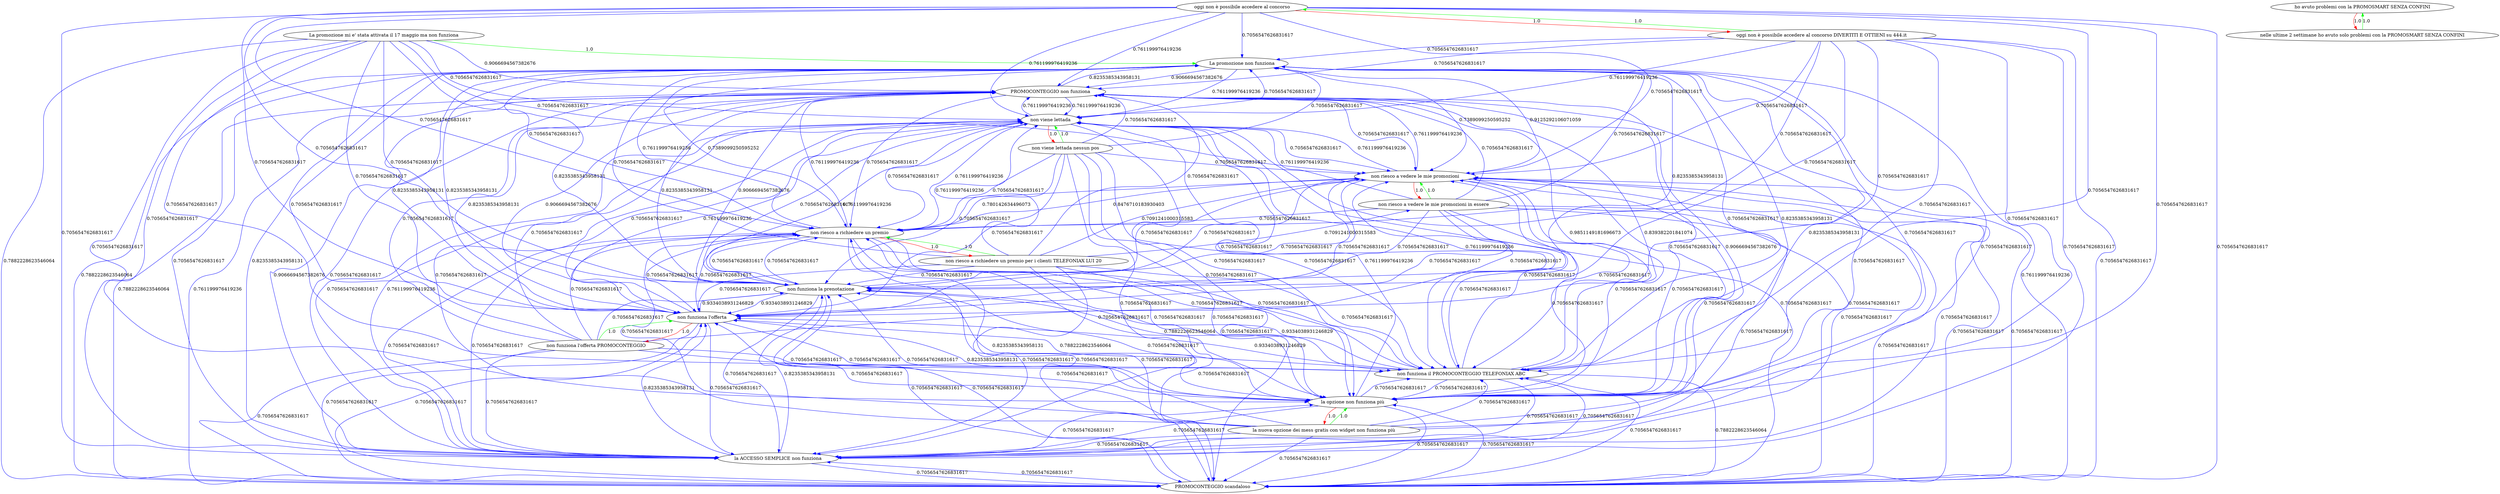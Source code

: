 digraph rawGraph {
"La promozione non funziona";"La promozione mi e' stata attivata il 17 maggio ma non funziona";"PROMOCONTEGGIO non funziona";"PROMOCONTEGGIO scandaloso";"la ACCESSO SEMPLICE non funziona";"la opzione non funziona più";"la nuova opzione dei mess gratis con widget non funziona più";"ho avuto problemi con la PROMOSMART SENZA CONFINI";"nelle ultime 2 settimane ho avuto solo problemi con la PROMOSMART SENZA CONFINI";"non funziona il PROMOCONTEGGIO TELEFONIAX ABC";"non funziona l'offerta";"non funziona l'offerta PROMOCONTEGGIO";"non funziona la prenotazione";"non riesco a richiedere un premio";"non riesco a richiedere un premio per i clienti TELEFONIAX LUI 20";"non riesco a vedere le mie promozioni";"non riesco a vedere le mie promozioni in essere";"non viene lettada";"non viene lettada nessun pos";"oggi non è possibile accedere al concorso";"oggi non è possibile accedere al concorso DIVERTITI E OTTIENI su 444.it";"La promozione mi e' stata attivata il 17 maggio ma non funziona" -> "La promozione non funziona" [label=1.0] [color=green]
"PROMOCONTEGGIO non funziona" -> "La promozione non funziona" [label=0.8235385343958131] [color=blue]
"La promozione non funziona" -> "PROMOCONTEGGIO non funziona" [label=0.9066694567382676] [color=blue]
"La promozione mi e' stata attivata il 17 maggio ma non funziona" -> "PROMOCONTEGGIO non funziona" [label=0.9066694567382676] [color=blue]
"PROMOCONTEGGIO scandaloso" -> "PROMOCONTEGGIO non funziona" [label=0.761199976419236] [color=blue]
"PROMOCONTEGGIO non funziona" -> "PROMOCONTEGGIO scandaloso" [label=0.7882228623546064] [color=blue]
"La promozione non funziona" -> "PROMOCONTEGGIO scandaloso" [label=0.7882228623546064] [color=blue]
"La promozione mi e' stata attivata il 17 maggio ma non funziona" -> "PROMOCONTEGGIO scandaloso" [label=0.7882228623546064] [color=blue]
"PROMOCONTEGGIO scandaloso" -> "La promozione non funziona" [label=0.761199976419236] [color=blue]
"la ACCESSO SEMPLICE non funziona" -> "PROMOCONTEGGIO non funziona" [label=0.9066694567382676] [color=blue]
"PROMOCONTEGGIO non funziona" -> "la ACCESSO SEMPLICE non funziona" [label=0.7056547626831617] [color=blue]
"La promozione non funziona" -> "la ACCESSO SEMPLICE non funziona" [label=0.7056547626831617] [color=blue]
"la ACCESSO SEMPLICE non funziona" -> "La promozione non funziona" [label=0.8235385343958131] [color=blue]
"La promozione mi e' stata attivata il 17 maggio ma non funziona" -> "la ACCESSO SEMPLICE non funziona" [label=0.7056547626831617] [color=blue]
"PROMOCONTEGGIO scandaloso" -> "la ACCESSO SEMPLICE non funziona" [label=0.7056547626831617] [color=blue]
"la ACCESSO SEMPLICE non funziona" -> "PROMOCONTEGGIO scandaloso" [label=0.7056547626831617] [color=blue]
"la nuova opzione dei mess gratis con widget non funziona più" -> "la opzione non funziona più" [label=1.0] [color=green]
"la opzione non funziona più" -> "la nuova opzione dei mess gratis con widget non funziona più" [label=1.0] [color=red]
"la ACCESSO SEMPLICE non funziona" -> "la opzione non funziona più" [label=0.7056547626831617] [color=blue]
"la opzione non funziona più" -> "la ACCESSO SEMPLICE non funziona" [label=0.7056547626831617] [color=blue]
"la opzione non funziona più" -> "PROMOCONTEGGIO non funziona" [label=0.9066694567382676] [color=blue]
"PROMOCONTEGGIO non funziona" -> "la opzione non funziona più" [label=0.7056547626831617] [color=blue]
"la opzione non funziona più" -> "La promozione non funziona" [label=0.8235385343958131] [color=blue]
"La promozione non funziona" -> "la opzione non funziona più" [label=0.7056547626831617] [color=blue]
"La promozione mi e' stata attivata il 17 maggio ma non funziona" -> "la opzione non funziona più" [label=0.7056547626831617] [color=blue]
"PROMOCONTEGGIO scandaloso" -> "la opzione non funziona più" [label=0.7056547626831617] [color=blue]
"la opzione non funziona più" -> "PROMOCONTEGGIO scandaloso" [label=0.7056547626831617] [color=blue]
"la nuova opzione dei mess gratis con widget non funziona più" -> "la ACCESSO SEMPLICE non funziona" [label=0.7056547626831617] [color=blue]
"la nuova opzione dei mess gratis con widget non funziona più" -> "PROMOCONTEGGIO scandaloso" [label=0.7056547626831617] [color=blue]
"la nuova opzione dei mess gratis con widget non funziona più" -> "PROMOCONTEGGIO non funziona" [label=0.7056547626831617] [color=blue]
"la nuova opzione dei mess gratis con widget non funziona più" -> "La promozione non funziona" [label=0.7056547626831617] [color=blue]
"nelle ultime 2 settimane ho avuto solo problemi con la PROMOSMART SENZA CONFINI" -> "ho avuto problemi con la PROMOSMART SENZA CONFINI" [label=1.0] [color=green]
"ho avuto problemi con la PROMOSMART SENZA CONFINI" -> "nelle ultime 2 settimane ho avuto solo problemi con la PROMOSMART SENZA CONFINI" [label=1.0] [color=red]
"non funziona il PROMOCONTEGGIO TELEFONIAX ABC" -> "la ACCESSO SEMPLICE non funziona" [label=0.7056547626831617] [color=blue]
"non funziona il PROMOCONTEGGIO TELEFONIAX ABC" -> "PROMOCONTEGGIO scandaloso" [label=0.7882228623546064] [color=blue]
"non funziona il PROMOCONTEGGIO TELEFONIAX ABC" -> "PROMOCONTEGGIO non funziona" [label=0.9851149181696673] [color=blue]
"PROMOCONTEGGIO non funziona" -> "non funziona il PROMOCONTEGGIO TELEFONIAX ABC" [label=0.839382201841074] [color=blue]
"non funziona il PROMOCONTEGGIO TELEFONIAX ABC" -> "la opzione non funziona più" [label=0.7056547626831617] [color=blue]
"non funziona il PROMOCONTEGGIO TELEFONIAX ABC" -> "La promozione non funziona" [label=0.8235385343958131] [color=blue]
"non funziona l'offerta PROMOCONTEGGIO" -> "non funziona l'offerta" [label=1.0] [color=green]
"non funziona l'offerta" -> "non funziona l'offerta PROMOCONTEGGIO" [label=1.0] [color=red]
"la ACCESSO SEMPLICE non funziona" -> "non funziona l'offerta" [label=0.8235385343958131] [color=blue]
"non funziona l'offerta" -> "la ACCESSO SEMPLICE non funziona" [label=0.7056547626831617] [color=blue]
"non funziona l'offerta" -> "PROMOCONTEGGIO non funziona" [label=0.9066694567382676] [color=blue]
"PROMOCONTEGGIO non funziona" -> "non funziona l'offerta" [label=0.8235385343958131] [color=blue]
"non funziona l'offerta" -> "non funziona il PROMOCONTEGGIO TELEFONIAX ABC" [label=0.7882228623546064] [color=blue]
"non funziona il PROMOCONTEGGIO TELEFONIAX ABC" -> "non funziona l'offerta" [label=0.9334038931246829] [color=blue]
"la opzione non funziona più" -> "non funziona l'offerta" [label=0.8235385343958131] [color=blue]
"non funziona l'offerta" -> "la opzione non funziona più" [label=0.7056547626831617] [color=blue]
"La promozione non funziona" -> "non funziona l'offerta" [label=0.8235385343958131] [color=blue]
"non funziona l'offerta" -> "La promozione non funziona" [label=0.8235385343958131] [color=blue]
"La promozione mi e' stata attivata il 17 maggio ma non funziona" -> "non funziona l'offerta" [label=0.7056547626831617] [color=blue]
"PROMOCONTEGGIO scandaloso" -> "non funziona l'offerta" [label=0.7056547626831617] [color=blue]
"la nuova opzione dei mess gratis con widget non funziona più" -> "non funziona l'offerta" [label=0.7056547626831617] [color=blue]
"non funziona l'offerta" -> "PROMOCONTEGGIO scandaloso" [label=0.7056547626831617] [color=blue]
"non funziona l'offerta PROMOCONTEGGIO" -> "la ACCESSO SEMPLICE non funziona" [label=0.7056547626831617] [color=blue]
"non funziona l'offerta PROMOCONTEGGIO" -> "PROMOCONTEGGIO scandaloso" [label=0.7056547626831617] [color=blue]
"non funziona l'offerta PROMOCONTEGGIO" -> "PROMOCONTEGGIO non funziona" [label=0.7056547626831617] [color=blue]
"non funziona l'offerta PROMOCONTEGGIO" -> "non funziona il PROMOCONTEGGIO TELEFONIAX ABC" [label=0.7056547626831617] [color=blue]
"non funziona l'offerta PROMOCONTEGGIO" -> "la opzione non funziona più" [label=0.7056547626831617] [color=blue]
"non funziona l'offerta PROMOCONTEGGIO" -> "La promozione non funziona" [label=0.7056547626831617] [color=blue]
"la ACCESSO SEMPLICE non funziona" -> "non funziona la prenotazione" [label=0.8235385343958131] [color=blue]
"non funziona la prenotazione" -> "la ACCESSO SEMPLICE non funziona" [label=0.7056547626831617] [color=blue]
"non funziona l'offerta" -> "non funziona la prenotazione" [label=0.9334038931246829] [color=blue]
"non funziona la prenotazione" -> "non funziona l'offerta" [label=0.9334038931246829] [color=blue]
"non funziona la prenotazione" -> "PROMOCONTEGGIO non funziona" [label=0.9066694567382676] [color=blue]
"PROMOCONTEGGIO non funziona" -> "non funziona la prenotazione" [label=0.8235385343958131] [color=blue]
"non funziona la prenotazione" -> "non funziona il PROMOCONTEGGIO TELEFONIAX ABC" [label=0.7882228623546064] [color=blue]
"non funziona il PROMOCONTEGGIO TELEFONIAX ABC" -> "non funziona la prenotazione" [label=0.9334038931246829] [color=blue]
"non funziona la prenotazione" -> "la opzione non funziona più" [label=0.7056547626831617] [color=blue]
"la opzione non funziona più" -> "non funziona la prenotazione" [label=0.8235385343958131] [color=blue]
"non funziona la prenotazione" -> "La promozione non funziona" [label=0.8235385343958131] [color=blue]
"La promozione non funziona" -> "non funziona la prenotazione" [label=0.8235385343958131] [color=blue]
"non funziona la prenotazione" -> "PROMOCONTEGGIO scandaloso" [label=0.7056547626831617] [color=blue]
"non riesco a richiedere un premio per i clienti TELEFONIAX LUI 20" -> "non riesco a richiedere un premio" [label=1.0] [color=green]
"non riesco a richiedere un premio" -> "non riesco a richiedere un premio per i clienti TELEFONIAX LUI 20" [label=1.0] [color=red]
"non riesco a richiedere un premio" -> "PROMOCONTEGGIO non funziona" [label=0.761199976419236] [color=blue]
"non riesco a vedere le mie promozioni in essere" -> "non riesco a vedere le mie promozioni" [label=1.0] [color=green]
"non riesco a vedere le mie promozioni" -> "non riesco a vedere le mie promozioni in essere" [label=1.0] [color=red]
"non riesco a vedere le mie promozioni" -> "PROMOCONTEGGIO non funziona" [label=0.761199976419236] [color=blue]
"La promozione non funziona" -> "non riesco a vedere le mie promozioni" [label=0.7389099250595252] [color=blue]
"non riesco a vedere le mie promozioni" -> "La promozione non funziona" [label=0.9125292106071059] [color=blue]
"non riesco a vedere le mie promozioni" -> "non riesco a richiedere un premio" [label=0.8476710183930403] [color=blue]
"non riesco a richiedere un premio" -> "non riesco a vedere le mie promozioni" [label=0.780142634496073] [color=blue]
"non riesco a richiedere un premio per i clienti TELEFONIAX LUI 20" -> "non riesco a vedere le mie promozioni in essere" [label=0.7091241000315583] [color=blue]
"non viene lettada nessun pos" -> "non viene lettada" [label=1.0] [color=green]
"non viene lettada" -> "non viene lettada nessun pos" [label=1.0] [color=red]
"la ACCESSO SEMPLICE non funziona" -> "non viene lettada" [label=0.761199976419236] [color=blue]
"non riesco a vedere le mie promozioni" -> "non viene lettada" [label=0.761199976419236] [color=blue]
"non funziona l'offerta" -> "non viene lettada" [label=0.761199976419236] [color=blue]
"non viene lettada" -> "PROMOCONTEGGIO non funziona" [label=0.761199976419236] [color=blue]
"PROMOCONTEGGIO non funziona" -> "non viene lettada" [label=0.761199976419236] [color=blue]
"non funziona il PROMOCONTEGGIO TELEFONIAX ABC" -> "non viene lettada" [label=0.761199976419236] [color=blue]
"non funziona la prenotazione" -> "non viene lettada" [label=0.761199976419236] [color=blue]
"la opzione non funziona più" -> "non viene lettada" [label=0.761199976419236] [color=blue]
"La promozione non funziona" -> "non viene lettada" [label=0.761199976419236] [color=blue]
"non riesco a richiedere un premio" -> "non viene lettada" [label=0.761199976419236] [color=blue]
"La promozione mi e' stata attivata il 17 maggio ma non funziona" -> "non viene lettada" [label=0.7056547626831617] [color=blue]
"PROMOCONTEGGIO scandaloso" -> "non viene lettada" [label=0.7056547626831617] [color=blue]
"la nuova opzione dei mess gratis con widget non funziona più" -> "non viene lettada" [label=0.7056547626831617] [color=blue]
"oggi non è possibile accedere al concorso DIVERTITI E OTTIENI su 444.it" -> "oggi non è possibile accedere al concorso" [label=1.0] [color=green]
"oggi non è possibile accedere al concorso" -> "oggi non è possibile accedere al concorso DIVERTITI E OTTIENI su 444.it" [label=1.0] [color=red]
"oggi non è possibile accedere al concorso" -> "non viene lettada" [label=0.761199976419236] [color=blue]
"oggi non è possibile accedere al concorso" -> "PROMOCONTEGGIO non funziona" [label=0.761199976419236] [color=blue]
"oggi non è possibile accedere al concorso DIVERTITI E OTTIENI su 444.it" -> "non viene lettada" [label=0.761199976419236] [color=blue]
"La promozione non funziona" -> "non funziona il PROMOCONTEGGIO TELEFONIAX ABC" [label=0.7056547626831617] [color=blue]
"La promozione non funziona" -> "non riesco a richiedere un premio" [label=0.7389099250595252] [color=blue]
"La promozione mi e' stata attivata il 17 maggio ma non funziona" -> "non riesco a vedere le mie promozioni" [label=0.7056547626831617] [color=blue]
"La promozione mi e' stata attivata il 17 maggio ma non funziona" -> "non funziona il PROMOCONTEGGIO TELEFONIAX ABC" [label=0.7056547626831617] [color=blue]
"La promozione mi e' stata attivata il 17 maggio ma non funziona" -> "non funziona la prenotazione" [label=0.7056547626831617] [color=blue]
"La promozione mi e' stata attivata il 17 maggio ma non funziona" -> "non riesco a richiedere un premio" [label=0.7056547626831617] [color=blue]
"PROMOCONTEGGIO non funziona" -> "non riesco a vedere le mie promozioni" [label=0.7056547626831617] [color=blue]
"PROMOCONTEGGIO non funziona" -> "non riesco a richiedere un premio" [label=0.7056547626831617] [color=blue]
"PROMOCONTEGGIO scandaloso" -> "non riesco a vedere le mie promozioni" [label=0.7056547626831617] [color=blue]
"PROMOCONTEGGIO scandaloso" -> "non funziona il PROMOCONTEGGIO TELEFONIAX ABC" [label=0.7056547626831617] [color=blue]
"PROMOCONTEGGIO scandaloso" -> "non funziona la prenotazione" [label=0.7056547626831617] [color=blue]
"PROMOCONTEGGIO scandaloso" -> "non riesco a richiedere un premio" [label=0.7056547626831617] [color=blue]
"la ACCESSO SEMPLICE non funziona" -> "non riesco a vedere le mie promozioni" [label=0.7056547626831617] [color=blue]
"la ACCESSO SEMPLICE non funziona" -> "non funziona il PROMOCONTEGGIO TELEFONIAX ABC" [label=0.7056547626831617] [color=blue]
"la ACCESSO SEMPLICE non funziona" -> "non riesco a richiedere un premio" [label=0.7056547626831617] [color=blue]
"la opzione non funziona più" -> "non riesco a vedere le mie promozioni" [label=0.7056547626831617] [color=blue]
"la opzione non funziona più" -> "non funziona il PROMOCONTEGGIO TELEFONIAX ABC" [label=0.7056547626831617] [color=blue]
"la opzione non funziona più" -> "non riesco a richiedere un premio" [label=0.7056547626831617] [color=blue]
"la nuova opzione dei mess gratis con widget non funziona più" -> "non riesco a vedere le mie promozioni" [label=0.7056547626831617] [color=blue]
"la nuova opzione dei mess gratis con widget non funziona più" -> "non funziona il PROMOCONTEGGIO TELEFONIAX ABC" [label=0.7056547626831617] [color=blue]
"la nuova opzione dei mess gratis con widget non funziona più" -> "non funziona la prenotazione" [label=0.7056547626831617] [color=blue]
"la nuova opzione dei mess gratis con widget non funziona più" -> "non riesco a richiedere un premio" [label=0.7056547626831617] [color=blue]
"non funziona il PROMOCONTEGGIO TELEFONIAX ABC" -> "non riesco a vedere le mie promozioni" [label=0.7056547626831617] [color=blue]
"non funziona il PROMOCONTEGGIO TELEFONIAX ABC" -> "non riesco a richiedere un premio" [label=0.7056547626831617] [color=blue]
"non funziona l'offerta" -> "non riesco a vedere le mie promozioni" [label=0.7056547626831617] [color=blue]
"non funziona l'offerta" -> "non riesco a richiedere un premio" [label=0.7056547626831617] [color=blue]
"non funziona l'offerta PROMOCONTEGGIO" -> "non viene lettada" [label=0.7056547626831617] [color=blue]
"non funziona l'offerta PROMOCONTEGGIO" -> "non riesco a vedere le mie promozioni" [label=0.7056547626831617] [color=blue]
"non funziona l'offerta PROMOCONTEGGIO" -> "non funziona la prenotazione" [label=0.7056547626831617] [color=blue]
"non funziona l'offerta PROMOCONTEGGIO" -> "non riesco a richiedere un premio" [label=0.7056547626831617] [color=blue]
"non funziona la prenotazione" -> "non riesco a vedere le mie promozioni" [label=0.7056547626831617] [color=blue]
"non funziona la prenotazione" -> "non riesco a richiedere un premio" [label=0.7056547626831617] [color=blue]
"non riesco a richiedere un premio" -> "PROMOCONTEGGIO scandaloso" [label=0.7056547626831617] [color=blue]
"non riesco a richiedere un premio" -> "la ACCESSO SEMPLICE non funziona" [label=0.7056547626831617] [color=blue]
"non riesco a richiedere un premio" -> "non funziona l'offerta" [label=0.7056547626831617] [color=blue]
"non riesco a richiedere un premio" -> "non funziona il PROMOCONTEGGIO TELEFONIAX ABC" [label=0.7056547626831617] [color=blue]
"non riesco a richiedere un premio" -> "non funziona la prenotazione" [label=0.7056547626831617] [color=blue]
"non riesco a richiedere un premio" -> "la opzione non funziona più" [label=0.7056547626831617] [color=blue]
"non riesco a richiedere un premio" -> "La promozione non funziona" [label=0.761199976419236] [color=blue]
"non riesco a richiedere un premio per i clienti TELEFONIAX LUI 20" -> "non viene lettada" [label=0.761199976419236] [color=blue]
"non riesco a richiedere un premio per i clienti TELEFONIAX LUI 20" -> "PROMOCONTEGGIO scandaloso" [label=0.7056547626831617] [color=blue]
"non riesco a richiedere un premio per i clienti TELEFONIAX LUI 20" -> "la ACCESSO SEMPLICE non funziona" [label=0.7056547626831617] [color=blue]
"non riesco a richiedere un premio per i clienti TELEFONIAX LUI 20" -> "PROMOCONTEGGIO non funziona" [label=0.7056547626831617] [color=blue]
"non riesco a richiedere un premio per i clienti TELEFONIAX LUI 20" -> "non funziona l'offerta" [label=0.7056547626831617] [color=blue]
"non riesco a richiedere un premio per i clienti TELEFONIAX LUI 20" -> "non riesco a vedere le mie promozioni" [label=0.7091241000315583] [color=blue]
"non riesco a richiedere un premio per i clienti TELEFONIAX LUI 20" -> "non funziona il PROMOCONTEGGIO TELEFONIAX ABC" [label=0.7056547626831617] [color=blue]
"non riesco a richiedere un premio per i clienti TELEFONIAX LUI 20" -> "non funziona la prenotazione" [label=0.7056547626831617] [color=blue]
"non riesco a richiedere un premio per i clienti TELEFONIAX LUI 20" -> "la opzione non funziona più" [label=0.7056547626831617] [color=blue]
"non riesco a richiedere un premio per i clienti TELEFONIAX LUI 20" -> "La promozione non funziona" [label=0.7056547626831617] [color=blue]
"non riesco a vedere le mie promozioni" -> "PROMOCONTEGGIO scandaloso" [label=0.7056547626831617] [color=blue]
"non riesco a vedere le mie promozioni" -> "la ACCESSO SEMPLICE non funziona" [label=0.7056547626831617] [color=blue]
"non riesco a vedere le mie promozioni" -> "non funziona l'offerta" [label=0.7056547626831617] [color=blue]
"non riesco a vedere le mie promozioni" -> "non funziona il PROMOCONTEGGIO TELEFONIAX ABC" [label=0.7056547626831617] [color=blue]
"non riesco a vedere le mie promozioni" -> "non funziona la prenotazione" [label=0.7056547626831617] [color=blue]
"non riesco a vedere le mie promozioni" -> "la opzione non funziona più" [label=0.7056547626831617] [color=blue]
"non riesco a vedere le mie promozioni in essere" -> "non viene lettada" [label=0.761199976419236] [color=blue]
"non riesco a vedere le mie promozioni in essere" -> "PROMOCONTEGGIO scandaloso" [label=0.7056547626831617] [color=blue]
"non riesco a vedere le mie promozioni in essere" -> "la ACCESSO SEMPLICE non funziona" [label=0.7056547626831617] [color=blue]
"non riesco a vedere le mie promozioni in essere" -> "PROMOCONTEGGIO non funziona" [label=0.7056547626831617] [color=blue]
"non riesco a vedere le mie promozioni in essere" -> "non funziona l'offerta" [label=0.7056547626831617] [color=blue]
"non riesco a vedere le mie promozioni in essere" -> "non funziona il PROMOCONTEGGIO TELEFONIAX ABC" [label=0.7056547626831617] [color=blue]
"non riesco a vedere le mie promozioni in essere" -> "non funziona la prenotazione" [label=0.7056547626831617] [color=blue]
"non riesco a vedere le mie promozioni in essere" -> "la opzione non funziona più" [label=0.7056547626831617] [color=blue]
"non riesco a vedere le mie promozioni in essere" -> "La promozione non funziona" [label=0.7056547626831617] [color=blue]
"non riesco a vedere le mie promozioni in essere" -> "non riesco a richiedere un premio" [label=0.7056547626831617] [color=blue]
"non viene lettada" -> "PROMOCONTEGGIO scandaloso" [label=0.7056547626831617] [color=blue]
"non viene lettada" -> "la ACCESSO SEMPLICE non funziona" [label=0.7056547626831617] [color=blue]
"non viene lettada" -> "non funziona l'offerta" [label=0.7056547626831617] [color=blue]
"non viene lettada" -> "non riesco a vedere le mie promozioni" [label=0.7056547626831617] [color=blue]
"non viene lettada" -> "non funziona il PROMOCONTEGGIO TELEFONIAX ABC" [label=0.7056547626831617] [color=blue]
"non viene lettada" -> "non funziona la prenotazione" [label=0.7056547626831617] [color=blue]
"non viene lettada" -> "la opzione non funziona più" [label=0.7056547626831617] [color=blue]
"non viene lettada" -> "La promozione non funziona" [label=0.7056547626831617] [color=blue]
"non viene lettada" -> "non riesco a richiedere un premio" [label=0.7056547626831617] [color=blue]
"non viene lettada nessun pos" -> "PROMOCONTEGGIO scandaloso" [label=0.7056547626831617] [color=blue]
"non viene lettada nessun pos" -> "la ACCESSO SEMPLICE non funziona" [label=0.7056547626831617] [color=blue]
"non viene lettada nessun pos" -> "PROMOCONTEGGIO non funziona" [label=0.7056547626831617] [color=blue]
"non viene lettada nessun pos" -> "non funziona l'offerta" [label=0.7056547626831617] [color=blue]
"non viene lettada nessun pos" -> "non riesco a vedere le mie promozioni" [label=0.7056547626831617] [color=blue]
"non viene lettada nessun pos" -> "non funziona il PROMOCONTEGGIO TELEFONIAX ABC" [label=0.7056547626831617] [color=blue]
"non viene lettada nessun pos" -> "non funziona la prenotazione" [label=0.7056547626831617] [color=blue]
"non viene lettada nessun pos" -> "la opzione non funziona più" [label=0.7056547626831617] [color=blue]
"non viene lettada nessun pos" -> "La promozione non funziona" [label=0.7056547626831617] [color=blue]
"non viene lettada nessun pos" -> "non riesco a richiedere un premio" [label=0.7056547626831617] [color=blue]
"oggi non è possibile accedere al concorso" -> "PROMOCONTEGGIO scandaloso" [label=0.7056547626831617] [color=blue]
"oggi non è possibile accedere al concorso" -> "la ACCESSO SEMPLICE non funziona" [label=0.7056547626831617] [color=blue]
"oggi non è possibile accedere al concorso" -> "non funziona l'offerta" [label=0.7056547626831617] [color=blue]
"oggi non è possibile accedere al concorso" -> "non riesco a vedere le mie promozioni" [label=0.7056547626831617] [color=blue]
"oggi non è possibile accedere al concorso" -> "non funziona il PROMOCONTEGGIO TELEFONIAX ABC" [label=0.7056547626831617] [color=blue]
"oggi non è possibile accedere al concorso" -> "non funziona la prenotazione" [label=0.7056547626831617] [color=blue]
"oggi non è possibile accedere al concorso" -> "la opzione non funziona più" [label=0.7056547626831617] [color=blue]
"oggi non è possibile accedere al concorso" -> "La promozione non funziona" [label=0.7056547626831617] [color=blue]
"oggi non è possibile accedere al concorso" -> "non riesco a richiedere un premio" [label=0.7056547626831617] [color=blue]
"oggi non è possibile accedere al concorso DIVERTITI E OTTIENI su 444.it" -> "PROMOCONTEGGIO scandaloso" [label=0.7056547626831617] [color=blue]
"oggi non è possibile accedere al concorso DIVERTITI E OTTIENI su 444.it" -> "la ACCESSO SEMPLICE non funziona" [label=0.7056547626831617] [color=blue]
"oggi non è possibile accedere al concorso DIVERTITI E OTTIENI su 444.it" -> "PROMOCONTEGGIO non funziona" [label=0.7056547626831617] [color=blue]
"oggi non è possibile accedere al concorso DIVERTITI E OTTIENI su 444.it" -> "non funziona l'offerta" [label=0.7056547626831617] [color=blue]
"oggi non è possibile accedere al concorso DIVERTITI E OTTIENI su 444.it" -> "non riesco a vedere le mie promozioni" [label=0.7056547626831617] [color=blue]
"oggi non è possibile accedere al concorso DIVERTITI E OTTIENI su 444.it" -> "non funziona il PROMOCONTEGGIO TELEFONIAX ABC" [label=0.7056547626831617] [color=blue]
"oggi non è possibile accedere al concorso DIVERTITI E OTTIENI su 444.it" -> "non funziona la prenotazione" [label=0.7056547626831617] [color=blue]
"oggi non è possibile accedere al concorso DIVERTITI E OTTIENI su 444.it" -> "la opzione non funziona più" [label=0.7056547626831617] [color=blue]
"oggi non è possibile accedere al concorso DIVERTITI E OTTIENI su 444.it" -> "La promozione non funziona" [label=0.7056547626831617] [color=blue]
"oggi non è possibile accedere al concorso DIVERTITI E OTTIENI su 444.it" -> "non riesco a richiedere un premio" [label=0.7056547626831617] [color=blue]
}